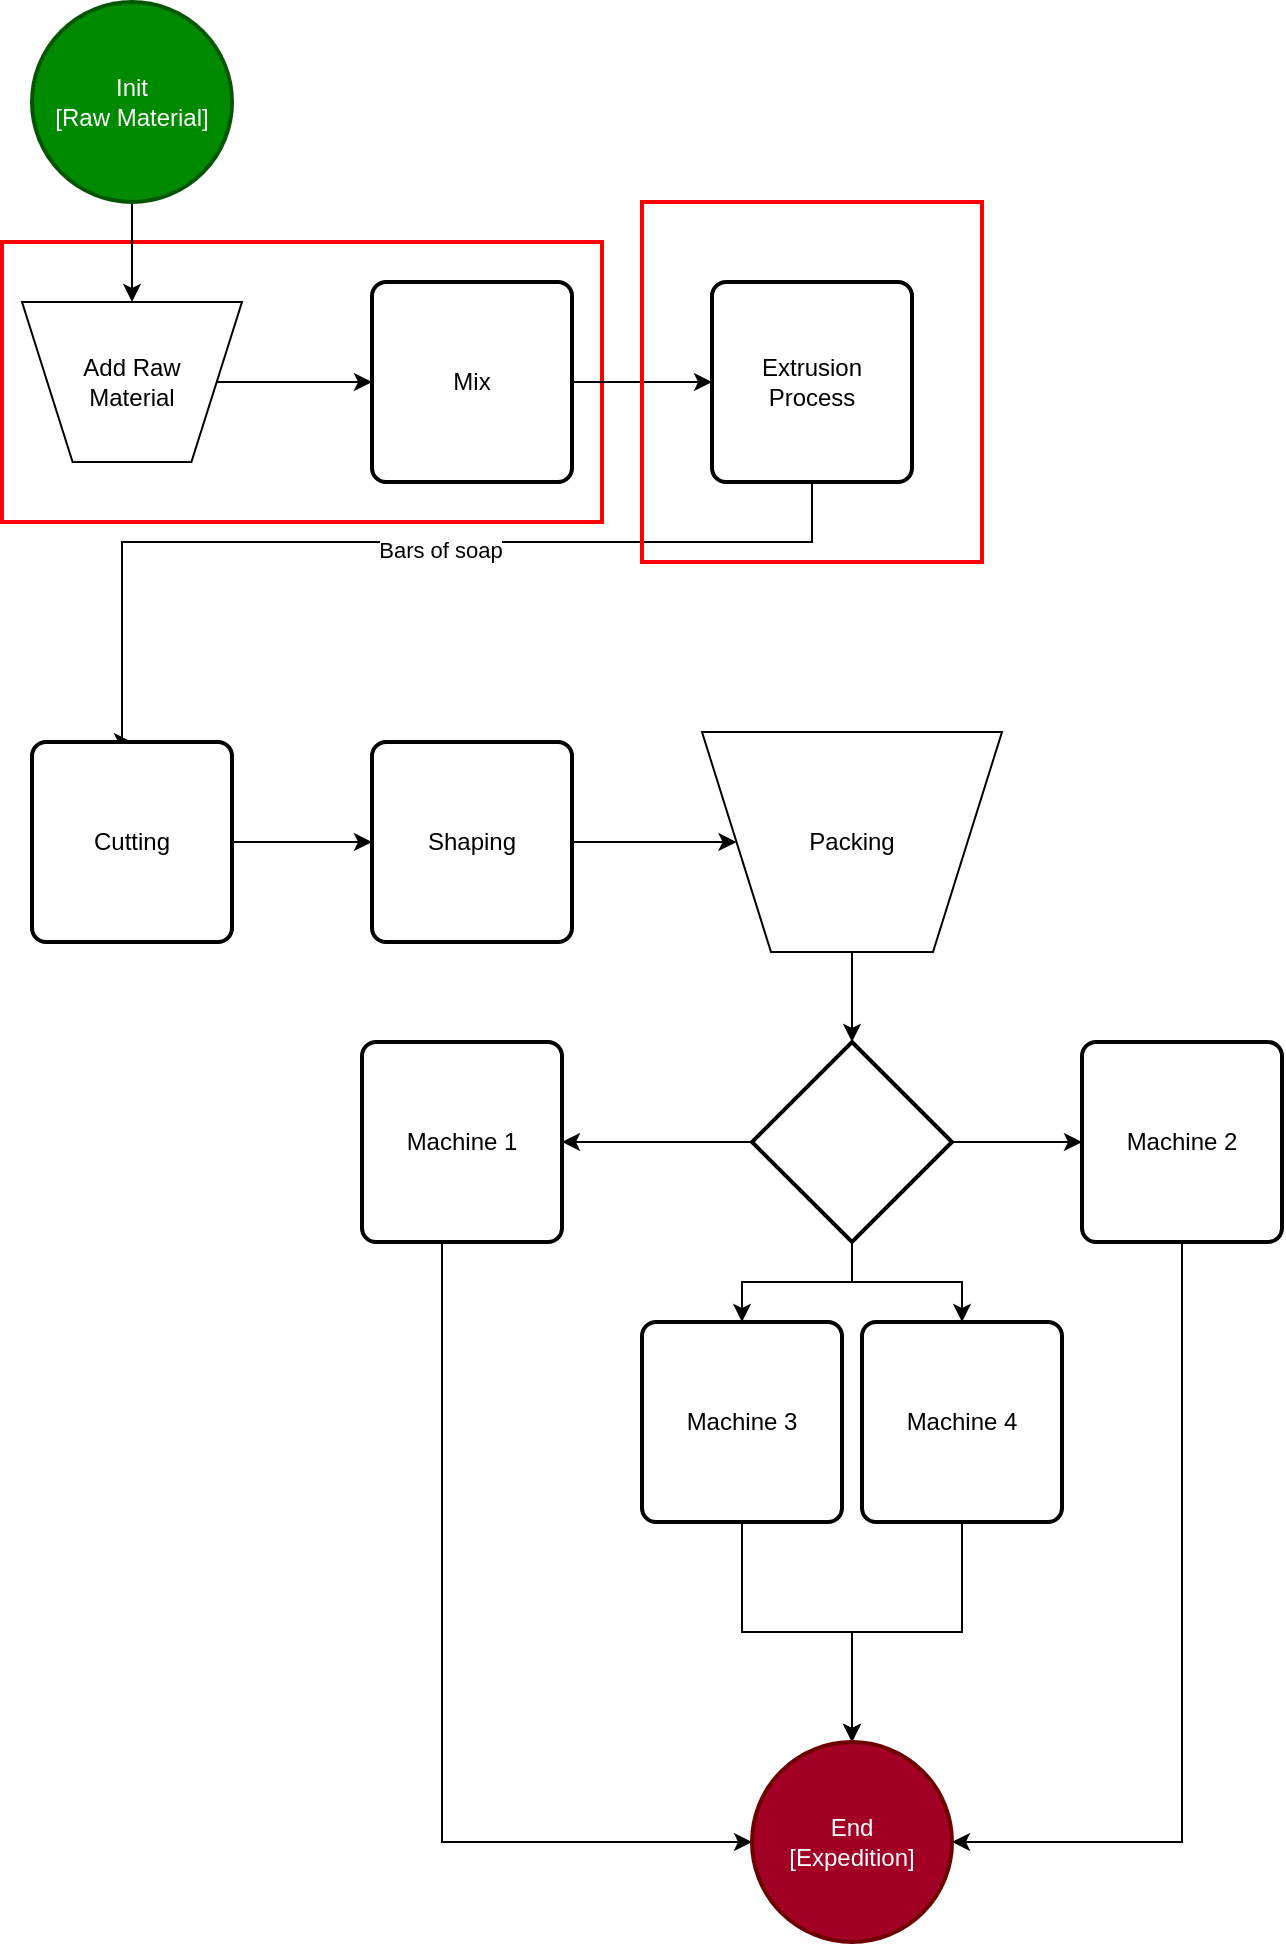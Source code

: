 <mxfile version="21.5.0" type="github" pages="5">
  <diagram name="General_Process" id="p2EKBca3jFjb_jPHsvdk">
    <mxGraphModel dx="920" dy="427" grid="1" gridSize="10" guides="1" tooltips="1" connect="1" arrows="1" fold="1" page="1" pageScale="1" pageWidth="827" pageHeight="1169" background="none" math="0" shadow="0">
      <root>
        <mxCell id="0" />
        <mxCell id="1" parent="0" />
        <UserObject label="" link="data:page/id,CJUkQILBHK8X52ML0pvP" id="TeNHjSpSFpWfvlN7LJYt-2">
          <mxCell style="rounded=0;whiteSpace=wrap;html=1;fillColor=none;strokeWidth=2;strokeColor=#FF0000;" parent="1" vertex="1">
            <mxGeometry x="150" y="140" width="300" height="140" as="geometry" />
          </mxCell>
        </UserObject>
        <mxCell id="ktKeQ4ZGZhspn00qjQtq-4" style="edgeStyle=orthogonalEdgeStyle;rounded=0;orthogonalLoop=1;jettySize=auto;html=1;entryX=0.5;entryY=0;entryDx=0;entryDy=0;" parent="1" source="ktKeQ4ZGZhspn00qjQtq-1" target="ktKeQ4ZGZhspn00qjQtq-3" edge="1">
          <mxGeometry relative="1" as="geometry" />
        </mxCell>
        <mxCell id="ktKeQ4ZGZhspn00qjQtq-1" value="Init&lt;br&gt;[Raw Material]" style="strokeWidth=2;html=1;shape=mxgraph.flowchart.start_2;whiteSpace=wrap;fillColor=#008a00;fontColor=#ffffff;strokeColor=#005700;" parent="1" vertex="1">
          <mxGeometry x="165" y="20" width="100" height="100" as="geometry" />
        </mxCell>
        <mxCell id="ktKeQ4ZGZhspn00qjQtq-6" style="edgeStyle=orthogonalEdgeStyle;rounded=0;orthogonalLoop=1;jettySize=auto;html=1;" parent="1" source="ktKeQ4ZGZhspn00qjQtq-3" target="ktKeQ4ZGZhspn00qjQtq-5" edge="1">
          <mxGeometry relative="1" as="geometry" />
        </mxCell>
        <UserObject label="Add Raw&lt;br&gt;Material" id="ktKeQ4ZGZhspn00qjQtq-3">
          <mxCell style="verticalLabelPosition=middle;verticalAlign=middle;html=1;shape=trapezoid;perimeter=trapezoidPerimeter;whiteSpace=wrap;size=0.23;arcSize=10;flipV=1;labelPosition=center;align=center;" parent="1" vertex="1">
            <mxGeometry x="160" y="170" width="110" height="80" as="geometry" />
          </mxCell>
        </UserObject>
        <mxCell id="ktKeQ4ZGZhspn00qjQtq-8" style="edgeStyle=orthogonalEdgeStyle;rounded=0;orthogonalLoop=1;jettySize=auto;html=1;" parent="1" source="ktKeQ4ZGZhspn00qjQtq-5" target="ktKeQ4ZGZhspn00qjQtq-7" edge="1">
          <mxGeometry relative="1" as="geometry" />
        </mxCell>
        <UserObject label="Mix" id="ktKeQ4ZGZhspn00qjQtq-5">
          <mxCell style="rounded=1;whiteSpace=wrap;html=1;absoluteArcSize=1;arcSize=14;strokeWidth=2;" parent="1" vertex="1">
            <mxGeometry x="335" y="160" width="100" height="100" as="geometry" />
          </mxCell>
        </UserObject>
        <mxCell id="ktKeQ4ZGZhspn00qjQtq-10" style="edgeStyle=orthogonalEdgeStyle;rounded=0;orthogonalLoop=1;jettySize=auto;html=1;entryX=0.5;entryY=0;entryDx=0;entryDy=0;" parent="1" source="ktKeQ4ZGZhspn00qjQtq-7" target="ktKeQ4ZGZhspn00qjQtq-9" edge="1">
          <mxGeometry relative="1" as="geometry">
            <Array as="points">
              <mxPoint x="555" y="290" />
              <mxPoint x="210" y="290" />
            </Array>
          </mxGeometry>
        </mxCell>
        <mxCell id="ktKeQ4ZGZhspn00qjQtq-17" value="Bars of soap" style="edgeLabel;html=1;align=center;verticalAlign=middle;resizable=0;points=[];" parent="ktKeQ4ZGZhspn00qjQtq-10" vertex="1" connectable="0">
          <mxGeometry x="-0.099" y="4" relative="1" as="geometry">
            <mxPoint as="offset" />
          </mxGeometry>
        </mxCell>
        <mxCell id="ktKeQ4ZGZhspn00qjQtq-7" value="Extrusion&lt;br&gt;Process" style="rounded=1;whiteSpace=wrap;html=1;absoluteArcSize=1;arcSize=14;strokeWidth=2;" parent="1" vertex="1">
          <mxGeometry x="505" y="160" width="100" height="100" as="geometry" />
        </mxCell>
        <mxCell id="ktKeQ4ZGZhspn00qjQtq-12" style="edgeStyle=orthogonalEdgeStyle;rounded=0;orthogonalLoop=1;jettySize=auto;html=1;entryX=0;entryY=0.5;entryDx=0;entryDy=0;" parent="1" source="ktKeQ4ZGZhspn00qjQtq-9" target="ktKeQ4ZGZhspn00qjQtq-11" edge="1">
          <mxGeometry relative="1" as="geometry" />
        </mxCell>
        <mxCell id="ktKeQ4ZGZhspn00qjQtq-9" value="Cutting" style="rounded=1;whiteSpace=wrap;html=1;absoluteArcSize=1;arcSize=14;strokeWidth=2;" parent="1" vertex="1">
          <mxGeometry x="165" y="390" width="100" height="100" as="geometry" />
        </mxCell>
        <mxCell id="ktKeQ4ZGZhspn00qjQtq-14" style="edgeStyle=orthogonalEdgeStyle;rounded=0;orthogonalLoop=1;jettySize=auto;html=1;" parent="1" source="ktKeQ4ZGZhspn00qjQtq-11" target="ktKeQ4ZGZhspn00qjQtq-18" edge="1">
          <mxGeometry relative="1" as="geometry">
            <mxPoint x="505" y="440" as="targetPoint" />
          </mxGeometry>
        </mxCell>
        <mxCell id="ktKeQ4ZGZhspn00qjQtq-11" value="Shaping" style="rounded=1;whiteSpace=wrap;html=1;absoluteArcSize=1;arcSize=14;strokeWidth=2;" parent="1" vertex="1">
          <mxGeometry x="335" y="390" width="100" height="100" as="geometry" />
        </mxCell>
        <mxCell id="ktKeQ4ZGZhspn00qjQtq-20" style="edgeStyle=orthogonalEdgeStyle;rounded=0;orthogonalLoop=1;jettySize=auto;html=1;entryX=0.5;entryY=0;entryDx=0;entryDy=0;entryPerimeter=0;" parent="1" source="ktKeQ4ZGZhspn00qjQtq-18" target="ktKeQ4ZGZhspn00qjQtq-19" edge="1">
          <mxGeometry relative="1" as="geometry" />
        </mxCell>
        <mxCell id="ktKeQ4ZGZhspn00qjQtq-18" value="Packing" style="verticalLabelPosition=middle;verticalAlign=middle;html=1;shape=trapezoid;perimeter=trapezoidPerimeter;whiteSpace=wrap;size=0.23;arcSize=10;flipV=1;labelPosition=center;align=center;" parent="1" vertex="1">
          <mxGeometry x="500" y="385" width="150" height="110" as="geometry" />
        </mxCell>
        <mxCell id="ktKeQ4ZGZhspn00qjQtq-22" style="edgeStyle=orthogonalEdgeStyle;rounded=0;orthogonalLoop=1;jettySize=auto;html=1;entryX=1;entryY=0.5;entryDx=0;entryDy=0;" parent="1" source="ktKeQ4ZGZhspn00qjQtq-19" target="ktKeQ4ZGZhspn00qjQtq-21" edge="1">
          <mxGeometry relative="1" as="geometry" />
        </mxCell>
        <mxCell id="ktKeQ4ZGZhspn00qjQtq-27" style="edgeStyle=orthogonalEdgeStyle;rounded=0;orthogonalLoop=1;jettySize=auto;html=1;entryX=0;entryY=0.5;entryDx=0;entryDy=0;" parent="1" source="ktKeQ4ZGZhspn00qjQtq-19" target="ktKeQ4ZGZhspn00qjQtq-26" edge="1">
          <mxGeometry relative="1" as="geometry" />
        </mxCell>
        <mxCell id="ktKeQ4ZGZhspn00qjQtq-32" style="edgeStyle=orthogonalEdgeStyle;rounded=0;orthogonalLoop=1;jettySize=auto;html=1;entryX=0.5;entryY=0;entryDx=0;entryDy=0;" parent="1" source="ktKeQ4ZGZhspn00qjQtq-19" target="ktKeQ4ZGZhspn00qjQtq-23" edge="1">
          <mxGeometry relative="1" as="geometry" />
        </mxCell>
        <mxCell id="ktKeQ4ZGZhspn00qjQtq-33" style="edgeStyle=orthogonalEdgeStyle;rounded=0;orthogonalLoop=1;jettySize=auto;html=1;entryX=0.5;entryY=0;entryDx=0;entryDy=0;" parent="1" source="ktKeQ4ZGZhspn00qjQtq-19" target="ktKeQ4ZGZhspn00qjQtq-28" edge="1">
          <mxGeometry relative="1" as="geometry" />
        </mxCell>
        <mxCell id="ktKeQ4ZGZhspn00qjQtq-19" value="" style="strokeWidth=2;html=1;shape=mxgraph.flowchart.decision;whiteSpace=wrap;" parent="1" vertex="1">
          <mxGeometry x="525" y="540" width="100" height="100" as="geometry" />
        </mxCell>
        <mxCell id="ktKeQ4ZGZhspn00qjQtq-36" style="edgeStyle=orthogonalEdgeStyle;rounded=0;orthogonalLoop=1;jettySize=auto;html=1;entryX=0;entryY=0.5;entryDx=0;entryDy=0;entryPerimeter=0;" parent="1" source="ktKeQ4ZGZhspn00qjQtq-21" target="ktKeQ4ZGZhspn00qjQtq-34" edge="1">
          <mxGeometry relative="1" as="geometry">
            <Array as="points">
              <mxPoint x="370" y="940" />
            </Array>
          </mxGeometry>
        </mxCell>
        <mxCell id="ktKeQ4ZGZhspn00qjQtq-21" value="Machine 1" style="rounded=1;whiteSpace=wrap;html=1;absoluteArcSize=1;arcSize=14;strokeWidth=2;" parent="1" vertex="1">
          <mxGeometry x="330" y="540" width="100" height="100" as="geometry" />
        </mxCell>
        <mxCell id="ktKeQ4ZGZhspn00qjQtq-37" style="edgeStyle=orthogonalEdgeStyle;rounded=0;orthogonalLoop=1;jettySize=auto;html=1;entryX=0.5;entryY=0;entryDx=0;entryDy=0;entryPerimeter=0;" parent="1" source="ktKeQ4ZGZhspn00qjQtq-23" target="ktKeQ4ZGZhspn00qjQtq-34" edge="1">
          <mxGeometry relative="1" as="geometry" />
        </mxCell>
        <mxCell id="ktKeQ4ZGZhspn00qjQtq-23" value="Machine 3" style="rounded=1;whiteSpace=wrap;html=1;absoluteArcSize=1;arcSize=14;strokeWidth=2;" parent="1" vertex="1">
          <mxGeometry x="470" y="680" width="100" height="100" as="geometry" />
        </mxCell>
        <mxCell id="ktKeQ4ZGZhspn00qjQtq-39" style="edgeStyle=orthogonalEdgeStyle;rounded=0;orthogonalLoop=1;jettySize=auto;html=1;entryX=1;entryY=0.5;entryDx=0;entryDy=0;entryPerimeter=0;" parent="1" source="ktKeQ4ZGZhspn00qjQtq-26" target="ktKeQ4ZGZhspn00qjQtq-34" edge="1">
          <mxGeometry relative="1" as="geometry">
            <Array as="points">
              <mxPoint x="740" y="940" />
            </Array>
          </mxGeometry>
        </mxCell>
        <mxCell id="ktKeQ4ZGZhspn00qjQtq-26" value="Machine 2" style="rounded=1;whiteSpace=wrap;html=1;absoluteArcSize=1;arcSize=14;strokeWidth=2;" parent="1" vertex="1">
          <mxGeometry x="690" y="540" width="100" height="100" as="geometry" />
        </mxCell>
        <mxCell id="ktKeQ4ZGZhspn00qjQtq-38" style="edgeStyle=orthogonalEdgeStyle;rounded=0;orthogonalLoop=1;jettySize=auto;html=1;entryX=0.5;entryY=0;entryDx=0;entryDy=0;entryPerimeter=0;" parent="1" source="ktKeQ4ZGZhspn00qjQtq-28" target="ktKeQ4ZGZhspn00qjQtq-34" edge="1">
          <mxGeometry relative="1" as="geometry" />
        </mxCell>
        <mxCell id="ktKeQ4ZGZhspn00qjQtq-28" value="Machine 4" style="rounded=1;whiteSpace=wrap;html=1;absoluteArcSize=1;arcSize=14;strokeWidth=2;" parent="1" vertex="1">
          <mxGeometry x="580" y="680" width="100" height="100" as="geometry" />
        </mxCell>
        <mxCell id="ktKeQ4ZGZhspn00qjQtq-34" value="End&lt;br&gt;[Expedition]" style="strokeWidth=2;html=1;shape=mxgraph.flowchart.start_2;whiteSpace=wrap;fillColor=#a20025;fontColor=#ffffff;strokeColor=#6F0000;" parent="1" vertex="1">
          <mxGeometry x="525" y="890" width="100" height="100" as="geometry" />
        </mxCell>
        <UserObject label="" link="data:page/id,wQ0uyjCD2YMUPdEgQwBp" id="k1yl7Hsfv7Favx5I9i0t-1">
          <mxCell style="rounded=0;whiteSpace=wrap;html=1;fillColor=none;strokeWidth=2;strokeColor=#FF0000;" vertex="1" parent="1">
            <mxGeometry x="470" y="120" width="170" height="180" as="geometry" />
          </mxCell>
        </UserObject>
      </root>
    </mxGraphModel>
  </diagram>
  <diagram id="CJUkQILBHK8X52ML0pvP" name="Mixture_Process">
    <mxGraphModel dx="1345" dy="711" grid="1" gridSize="10" guides="1" tooltips="1" connect="1" arrows="1" fold="1" page="1" pageScale="1" pageWidth="827" pageHeight="1169" math="0" shadow="0">
      <root>
        <mxCell id="0" />
        <mxCell id="1" parent="0" />
        <mxCell id="FA6c01G_2bpZhygZwHf4-97" style="edgeStyle=orthogonalEdgeStyle;rounded=0;orthogonalLoop=1;jettySize=auto;html=1;entryX=0;entryY=0.5;entryDx=0;entryDy=0;" parent="1" source="FA6c01G_2bpZhygZwHf4-1" target="FA6c01G_2bpZhygZwHf4-80" edge="1">
          <mxGeometry relative="1" as="geometry" />
        </mxCell>
        <mxCell id="FA6c01G_2bpZhygZwHf4-1" value="Init&lt;br&gt;[Raw Material]" style="strokeWidth=2;html=1;shape=mxgraph.flowchart.start_2;whiteSpace=wrap;fillColor=#008a00;fontColor=#ffffff;strokeColor=#005700;" parent="1" vertex="1">
          <mxGeometry x="30" y="103.75" width="100" height="100" as="geometry" />
        </mxCell>
        <mxCell id="FA6c01G_2bpZhygZwHf4-90" style="edgeStyle=orthogonalEdgeStyle;rounded=0;orthogonalLoop=1;jettySize=auto;html=1;entryX=0.5;entryY=0;entryDx=0;entryDy=0;entryPerimeter=0;" parent="1" source="FA6c01G_2bpZhygZwHf4-7" target="FA6c01G_2bpZhygZwHf4-19" edge="1">
          <mxGeometry relative="1" as="geometry" />
        </mxCell>
        <mxCell id="FA6c01G_2bpZhygZwHf4-7" value="Base" style="rounded=1;whiteSpace=wrap;html=1;absoluteArcSize=1;arcSize=14;strokeWidth=2;" parent="1" vertex="1">
          <mxGeometry x="380" y="20" width="100" height="100" as="geometry" />
        </mxCell>
        <mxCell id="FA6c01G_2bpZhygZwHf4-92" style="edgeStyle=orthogonalEdgeStyle;rounded=0;orthogonalLoop=1;jettySize=auto;html=1;entryX=0;entryY=0.5;entryDx=0;entryDy=0;entryPerimeter=0;" parent="1" source="FA6c01G_2bpZhygZwHf4-10" target="FA6c01G_2bpZhygZwHf4-19" edge="1">
          <mxGeometry relative="1" as="geometry" />
        </mxCell>
        <mxCell id="FA6c01G_2bpZhygZwHf4-10" value="perfum" style="rounded=1;whiteSpace=wrap;html=1;absoluteArcSize=1;arcSize=14;strokeWidth=2;" parent="1" vertex="1">
          <mxGeometry x="380" y="250" width="100" height="100" as="geometry" />
        </mxCell>
        <mxCell id="FA6c01G_2bpZhygZwHf4-91" style="edgeStyle=orthogonalEdgeStyle;rounded=0;orthogonalLoop=1;jettySize=auto;html=1;entryX=0;entryY=0.5;entryDx=0;entryDy=0;entryPerimeter=0;" parent="1" source="FA6c01G_2bpZhygZwHf4-11" target="FA6c01G_2bpZhygZwHf4-19" edge="1">
          <mxGeometry relative="1" as="geometry" />
        </mxCell>
        <mxCell id="FA6c01G_2bpZhygZwHf4-11" value="Colorant" style="rounded=1;whiteSpace=wrap;html=1;absoluteArcSize=1;arcSize=14;strokeWidth=2;" parent="1" vertex="1">
          <mxGeometry x="380" y="140" width="100" height="100" as="geometry" />
        </mxCell>
        <mxCell id="FA6c01G_2bpZhygZwHf4-99" value="" style="edgeStyle=orthogonalEdgeStyle;rounded=0;orthogonalLoop=1;jettySize=auto;html=1;" parent="1" source="FA6c01G_2bpZhygZwHf4-19" target="FA6c01G_2bpZhygZwHf4-33" edge="1">
          <mxGeometry relative="1" as="geometry" />
        </mxCell>
        <mxCell id="FA6c01G_2bpZhygZwHf4-19" value="" style="verticalLabelPosition=bottom;verticalAlign=top;html=1;shape=mxgraph.flowchart.or;" parent="1" vertex="1">
          <mxGeometry x="575.5" y="220" width="49" height="45" as="geometry" />
        </mxCell>
        <mxCell id="FA6c01G_2bpZhygZwHf4-37" style="edgeStyle=orthogonalEdgeStyle;rounded=0;orthogonalLoop=1;jettySize=auto;html=1;entryX=0.5;entryY=0;entryDx=0;entryDy=0;" parent="1" source="FA6c01G_2bpZhygZwHf4-33" target="FA6c01G_2bpZhygZwHf4-35" edge="1">
          <mxGeometry relative="1" as="geometry" />
        </mxCell>
        <mxCell id="FA6c01G_2bpZhygZwHf4-33" value="Blend" style="rounded=1;whiteSpace=wrap;html=1;absoluteArcSize=1;arcSize=14;strokeWidth=2;" parent="1" vertex="1">
          <mxGeometry x="550" y="292.5" width="100" height="100" as="geometry" />
        </mxCell>
        <mxCell id="FA6c01G_2bpZhygZwHf4-45" style="edgeStyle=orthogonalEdgeStyle;rounded=0;orthogonalLoop=1;jettySize=auto;html=1;entryX=0.5;entryY=0;entryDx=0;entryDy=0;" parent="1" source="FA6c01G_2bpZhygZwHf4-35" target="FA6c01G_2bpZhygZwHf4-44" edge="1">
          <mxGeometry relative="1" as="geometry" />
        </mxCell>
        <mxCell id="FA6c01G_2bpZhygZwHf4-35" value="Dry Mixture" style="rounded=1;whiteSpace=wrap;html=1;absoluteArcSize=1;arcSize=14;strokeWidth=2;" parent="1" vertex="1">
          <mxGeometry x="550" y="460" width="100" height="100" as="geometry" />
        </mxCell>
        <mxCell id="FA6c01G_2bpZhygZwHf4-76" style="edgeStyle=orthogonalEdgeStyle;rounded=0;orthogonalLoop=1;jettySize=auto;html=1;entryX=0.5;entryY=0;entryDx=0;entryDy=0;entryPerimeter=0;" parent="1" source="FA6c01G_2bpZhygZwHf4-38" target="FA6c01G_2bpZhygZwHf4-40" edge="1">
          <mxGeometry relative="1" as="geometry" />
        </mxCell>
        <mxCell id="FA6c01G_2bpZhygZwHf4-38" value="Water" style="rounded=1;whiteSpace=wrap;html=1;absoluteArcSize=1;arcSize=14;strokeWidth=2;" parent="1" vertex="1">
          <mxGeometry x="300" y="392.5" width="100" height="100" as="geometry" />
        </mxCell>
        <mxCell id="FA6c01G_2bpZhygZwHf4-77" style="edgeStyle=orthogonalEdgeStyle;rounded=0;orthogonalLoop=1;jettySize=auto;html=1;entryX=0.5;entryY=1;entryDx=0;entryDy=0;entryPerimeter=0;" parent="1" source="FA6c01G_2bpZhygZwHf4-39" target="FA6c01G_2bpZhygZwHf4-40" edge="1">
          <mxGeometry relative="1" as="geometry" />
        </mxCell>
        <mxCell id="FA6c01G_2bpZhygZwHf4-39" value="Heat" style="rounded=1;whiteSpace=wrap;html=1;absoluteArcSize=1;arcSize=14;strokeWidth=2;" parent="1" vertex="1">
          <mxGeometry x="300" y="510" width="100" height="100" as="geometry" />
        </mxCell>
        <mxCell id="FA6c01G_2bpZhygZwHf4-78" style="edgeStyle=orthogonalEdgeStyle;rounded=0;orthogonalLoop=1;jettySize=auto;html=1;" parent="1" source="FA6c01G_2bpZhygZwHf4-40" target="FA6c01G_2bpZhygZwHf4-35" edge="1">
          <mxGeometry relative="1" as="geometry" />
        </mxCell>
        <mxCell id="FA6c01G_2bpZhygZwHf4-40" value="" style="verticalLabelPosition=bottom;verticalAlign=top;html=1;shape=mxgraph.flowchart.or;" parent="1" vertex="1">
          <mxGeometry x="450" y="487.5" width="50" height="45" as="geometry" />
        </mxCell>
        <mxCell id="FA6c01G_2bpZhygZwHf4-50" value="" style="edgeStyle=orthogonalEdgeStyle;rounded=0;orthogonalLoop=1;jettySize=auto;html=1;" parent="1" source="FA6c01G_2bpZhygZwHf4-44" target="FA6c01G_2bpZhygZwHf4-48" edge="1">
          <mxGeometry relative="1" as="geometry" />
        </mxCell>
        <mxCell id="FA6c01G_2bpZhygZwHf4-44" value="Soap Paste" style="rounded=1;whiteSpace=wrap;html=1;absoluteArcSize=1;arcSize=14;strokeWidth=2;" parent="1" vertex="1">
          <mxGeometry x="550" y="702.5" width="100" height="100" as="geometry" />
        </mxCell>
        <mxCell id="FA6c01G_2bpZhygZwHf4-47" style="edgeStyle=orthogonalEdgeStyle;rounded=0;orthogonalLoop=1;jettySize=auto;html=1;entryX=0.5;entryY=1;entryDx=0;entryDy=0;" parent="1" source="FA6c01G_2bpZhygZwHf4-46" target="FA6c01G_2bpZhygZwHf4-44" edge="1">
          <mxGeometry relative="1" as="geometry" />
        </mxCell>
        <mxCell id="FA6c01G_2bpZhygZwHf4-46" value="Quality&lt;br&gt;Assurance" style="rounded=1;whiteSpace=wrap;html=1;absoluteArcSize=1;arcSize=14;strokeWidth=2;" parent="1" vertex="1">
          <mxGeometry x="550" y="852.5" width="100" height="100" as="geometry" />
        </mxCell>
        <mxCell id="FA6c01G_2bpZhygZwHf4-52" value="Yes" style="edgeStyle=orthogonalEdgeStyle;rounded=0;orthogonalLoop=1;jettySize=auto;html=1;" parent="1" source="FA6c01G_2bpZhygZwHf4-48" target="FA6c01G_2bpZhygZwHf4-51" edge="1">
          <mxGeometry relative="1" as="geometry" />
        </mxCell>
        <mxCell id="FA6c01G_2bpZhygZwHf4-55" value="No" style="edgeStyle=orthogonalEdgeStyle;rounded=0;orthogonalLoop=1;jettySize=auto;html=1;" parent="1" source="FA6c01G_2bpZhygZwHf4-48" target="FA6c01G_2bpZhygZwHf4-54" edge="1">
          <mxGeometry relative="1" as="geometry" />
        </mxCell>
        <mxCell id="FA6c01G_2bpZhygZwHf4-48" value="Approved?" style="strokeWidth=2;html=1;shape=mxgraph.flowchart.decision;whiteSpace=wrap;" parent="1" vertex="1">
          <mxGeometry x="360" y="702.5" width="100" height="100" as="geometry" />
        </mxCell>
        <mxCell id="FA6c01G_2bpZhygZwHf4-73" style="edgeStyle=orthogonalEdgeStyle;rounded=0;orthogonalLoop=1;jettySize=auto;html=1;entryX=1;entryY=0.5;entryDx=0;entryDy=0;entryPerimeter=0;" parent="1" source="FA6c01G_2bpZhygZwHf4-51" target="FA6c01G_2bpZhygZwHf4-72" edge="1">
          <mxGeometry relative="1" as="geometry" />
        </mxCell>
        <mxCell id="FA6c01G_2bpZhygZwHf4-84" value="" style="edgeStyle=orthogonalEdgeStyle;rounded=0;orthogonalLoop=1;jettySize=auto;html=1;entryX=0.5;entryY=0;entryDx=0;entryDy=0;" parent="1" source="FA6c01G_2bpZhygZwHf4-51" target="FA6c01G_2bpZhygZwHf4-81" edge="1">
          <mxGeometry relative="1" as="geometry" />
        </mxCell>
        <mxCell id="FA6c01G_2bpZhygZwHf4-51" value="Unload" style="rounded=1;whiteSpace=wrap;html=1;absoluteArcSize=1;arcSize=14;strokeWidth=2;" parent="1" vertex="1">
          <mxGeometry x="360" y="862.5" width="100" height="100" as="geometry" />
        </mxCell>
        <mxCell id="FA6c01G_2bpZhygZwHf4-79" style="edgeStyle=orthogonalEdgeStyle;rounded=0;orthogonalLoop=1;jettySize=auto;html=1;entryX=0;entryY=0.5;entryDx=0;entryDy=0;" parent="1" source="FA6c01G_2bpZhygZwHf4-54" target="FA6c01G_2bpZhygZwHf4-38" edge="1">
          <mxGeometry relative="1" as="geometry">
            <Array as="points">
              <mxPoint x="240" y="443" />
            </Array>
          </mxGeometry>
        </mxCell>
        <mxCell id="N5AvNm-lRboV386hraKK-1" value="Dry" style="edgeLabel;html=1;align=center;verticalAlign=middle;resizable=0;points=[];" vertex="1" connectable="0" parent="FA6c01G_2bpZhygZwHf4-79">
          <mxGeometry x="-0.36" y="2" relative="1" as="geometry">
            <mxPoint y="-1" as="offset" />
          </mxGeometry>
        </mxCell>
        <mxCell id="FA6c01G_2bpZhygZwHf4-103" style="edgeStyle=orthogonalEdgeStyle;rounded=0;orthogonalLoop=1;jettySize=auto;html=1;exitX=0;exitY=0.5;exitDx=0;exitDy=0;exitPerimeter=0;entryX=0.25;entryY=1;entryDx=0;entryDy=0;" parent="1" source="FA6c01G_2bpZhygZwHf4-54" target="FA6c01G_2bpZhygZwHf4-80" edge="1">
          <mxGeometry relative="1" as="geometry">
            <mxPoint x="210" y="200" as="targetPoint" />
          </mxGeometry>
        </mxCell>
        <mxCell id="N5AvNm-lRboV386hraKK-2" value="Base material" style="edgeLabel;html=1;align=center;verticalAlign=middle;resizable=0;points=[];" vertex="1" connectable="0" parent="FA6c01G_2bpZhygZwHf4-103">
          <mxGeometry x="-0.536" y="5" relative="1" as="geometry">
            <mxPoint as="offset" />
          </mxGeometry>
        </mxCell>
        <mxCell id="FA6c01G_2bpZhygZwHf4-54" value="Lack of" style="strokeWidth=2;html=1;shape=mxgraph.flowchart.decision;whiteSpace=wrap;" parent="1" vertex="1">
          <mxGeometry x="190" y="702.5" width="100" height="100" as="geometry" />
        </mxCell>
        <UserObject label="End&lt;br&gt;[Extrusion]" link="data:page/id,wQ0uyjCD2YMUPdEgQwBp" id="FA6c01G_2bpZhygZwHf4-72">
          <mxCell style="strokeWidth=2;html=1;shape=mxgraph.flowchart.start_2;whiteSpace=wrap;fillColor=#a20025;fontColor=#ffffff;strokeColor=#6F0000;" parent="1" vertex="1">
            <mxGeometry x="80" y="862.5" width="100" height="100" as="geometry" />
          </mxCell>
        </UserObject>
        <mxCell id="FA6c01G_2bpZhygZwHf4-93" style="edgeStyle=orthogonalEdgeStyle;rounded=0;orthogonalLoop=1;jettySize=auto;html=1;entryX=0;entryY=0.5;entryDx=0;entryDy=0;" parent="1" source="FA6c01G_2bpZhygZwHf4-80" target="FA6c01G_2bpZhygZwHf4-7" edge="1">
          <mxGeometry relative="1" as="geometry">
            <Array as="points">
              <mxPoint x="240" y="70" />
            </Array>
          </mxGeometry>
        </mxCell>
        <mxCell id="FA6c01G_2bpZhygZwHf4-95" style="edgeStyle=orthogonalEdgeStyle;rounded=0;orthogonalLoop=1;jettySize=auto;html=1;entryX=0;entryY=0.5;entryDx=0;entryDy=0;" parent="1" source="FA6c01G_2bpZhygZwHf4-80" target="FA6c01G_2bpZhygZwHf4-10" edge="1">
          <mxGeometry relative="1" as="geometry">
            <Array as="points">
              <mxPoint x="270" y="300" />
            </Array>
          </mxGeometry>
        </mxCell>
        <mxCell id="FA6c01G_2bpZhygZwHf4-96" style="edgeStyle=orthogonalEdgeStyle;rounded=0;orthogonalLoop=1;jettySize=auto;html=1;entryX=0;entryY=0.5;entryDx=0;entryDy=0;" parent="1" source="FA6c01G_2bpZhygZwHf4-80" target="FA6c01G_2bpZhygZwHf4-11" edge="1">
          <mxGeometry relative="1" as="geometry" />
        </mxCell>
        <mxCell id="FA6c01G_2bpZhygZwHf4-80" value="Picking and&lt;br&gt;Transporting" style="verticalLabelPosition=middle;verticalAlign=middle;html=1;shape=trapezoid;perimeter=trapezoidPerimeter;whiteSpace=wrap;size=0.23;arcSize=10;flipV=1;labelPosition=center;align=center;" parent="1" vertex="1">
          <mxGeometry x="160" y="100" width="140" height="87.5" as="geometry" />
        </mxCell>
        <mxCell id="FA6c01G_2bpZhygZwHf4-83" style="edgeStyle=orthogonalEdgeStyle;rounded=0;orthogonalLoop=1;jettySize=auto;html=1;entryX=1;entryY=0.5;entryDx=0;entryDy=0;entryPerimeter=0;" parent="1" source="FA6c01G_2bpZhygZwHf4-81" target="FA6c01G_2bpZhygZwHf4-82" edge="1">
          <mxGeometry relative="1" as="geometry" />
        </mxCell>
        <mxCell id="FA6c01G_2bpZhygZwHf4-85" value="Leftovers" style="edgeLabel;html=1;align=center;verticalAlign=middle;resizable=0;points=[];" parent="FA6c01G_2bpZhygZwHf4-83" vertex="1" connectable="0">
          <mxGeometry x="-0.288" y="2" relative="1" as="geometry">
            <mxPoint as="offset" />
          </mxGeometry>
        </mxCell>
        <mxCell id="FA6c01G_2bpZhygZwHf4-81" value="Cleaning&lt;br&gt;[Blend machine]" style="rounded=1;whiteSpace=wrap;html=1;absoluteArcSize=1;arcSize=14;strokeWidth=2;" parent="1" vertex="1">
          <mxGeometry x="360" y="1010" width="100" height="100" as="geometry" />
        </mxCell>
        <mxCell id="FA6c01G_2bpZhygZwHf4-82" value="Residue&lt;br&gt;Keeper" style="strokeWidth=2;html=1;shape=mxgraph.flowchart.start_2;whiteSpace=wrap;fillColor=#a20025;fontColor=#ffffff;strokeColor=#6F0000;" parent="1" vertex="1">
          <mxGeometry x="80" y="1010" width="100" height="100" as="geometry" />
        </mxCell>
      </root>
    </mxGraphModel>
  </diagram>
  <diagram id="wQ0uyjCD2YMUPdEgQwBp" name="Extrusion_Process">
    <mxGraphModel dx="1249" dy="2998" grid="1" gridSize="10" guides="1" tooltips="1" connect="1" arrows="1" fold="1" page="1" pageScale="1" pageWidth="827" pageHeight="1169" math="0" shadow="0">
      <root>
        <mxCell id="0" />
        <mxCell id="1" parent="0" />
        <mxCell id="5iA0wLzQhxuqIqqLRclW-3" value="" style="edgeStyle=orthogonalEdgeStyle;rounded=0;orthogonalLoop=1;jettySize=auto;html=1;" edge="1" parent="1" source="5iA0wLzQhxuqIqqLRclW-1" target="5iA0wLzQhxuqIqqLRclW-2">
          <mxGeometry relative="1" as="geometry" />
        </mxCell>
        <UserObject label="Init&lt;br&gt;[Extrusion]" link="data:page/id,CJUkQILBHK8X52ML0pvP" id="5iA0wLzQhxuqIqqLRclW-1">
          <mxCell style="strokeWidth=2;html=1;shape=mxgraph.flowchart.start_2;whiteSpace=wrap;fillColor=#008a00;fontColor=#ffffff;strokeColor=#005700;" vertex="1" parent="1">
            <mxGeometry x="40" y="-2270" width="100" height="100" as="geometry" />
          </mxCell>
        </UserObject>
        <mxCell id="5iA0wLzQhxuqIqqLRclW-7" value="" style="edgeStyle=orthogonalEdgeStyle;rounded=0;orthogonalLoop=1;jettySize=auto;html=1;" edge="1" parent="1" source="5iA0wLzQhxuqIqqLRclW-2" target="5iA0wLzQhxuqIqqLRclW-5">
          <mxGeometry relative="1" as="geometry" />
        </mxCell>
        <mxCell id="5iA0wLzQhxuqIqqLRclW-2" value="Load&lt;br&gt;Extrusion Machine" style="rounded=1;whiteSpace=wrap;html=1;absoluteArcSize=1;arcSize=14;strokeWidth=2;" vertex="1" parent="1">
          <mxGeometry x="230" y="-2270" width="100" height="100" as="geometry" />
        </mxCell>
        <mxCell id="5iA0wLzQhxuqIqqLRclW-6" style="edgeStyle=orthogonalEdgeStyle;rounded=0;orthogonalLoop=1;jettySize=auto;html=1;entryX=0.5;entryY=1;entryDx=0;entryDy=0;entryPerimeter=0;" edge="1" parent="1" source="5iA0wLzQhxuqIqqLRclW-4" target="5iA0wLzQhxuqIqqLRclW-5">
          <mxGeometry relative="1" as="geometry" />
        </mxCell>
        <mxCell id="5iA0wLzQhxuqIqqLRclW-4" value="Heat" style="rounded=1;whiteSpace=wrap;html=1;absoluteArcSize=1;arcSize=14;strokeWidth=2;" vertex="1" parent="1">
          <mxGeometry x="230" y="-2110" width="100" height="100" as="geometry" />
        </mxCell>
        <mxCell id="5iA0wLzQhxuqIqqLRclW-9" value="" style="edgeStyle=orthogonalEdgeStyle;rounded=0;orthogonalLoop=1;jettySize=auto;html=1;" edge="1" parent="1" source="5iA0wLzQhxuqIqqLRclW-5" target="5iA0wLzQhxuqIqqLRclW-8">
          <mxGeometry relative="1" as="geometry" />
        </mxCell>
        <mxCell id="5iA0wLzQhxuqIqqLRclW-5" value="" style="verticalLabelPosition=bottom;verticalAlign=top;html=1;shape=mxgraph.flowchart.or;" vertex="1" parent="1">
          <mxGeometry x="400" y="-2255" width="70" height="70" as="geometry" />
        </mxCell>
        <mxCell id="5iA0wLzQhxuqIqqLRclW-11" value="" style="edgeStyle=orthogonalEdgeStyle;rounded=0;orthogonalLoop=1;jettySize=auto;html=1;" edge="1" parent="1" source="5iA0wLzQhxuqIqqLRclW-8" target="5iA0wLzQhxuqIqqLRclW-10">
          <mxGeometry relative="1" as="geometry" />
        </mxCell>
        <mxCell id="5iA0wLzQhxuqIqqLRclW-17" value="" style="edgeStyle=orthogonalEdgeStyle;rounded=0;orthogonalLoop=1;jettySize=auto;html=1;" edge="1" parent="1" source="5iA0wLzQhxuqIqqLRclW-8" target="5iA0wLzQhxuqIqqLRclW-14">
          <mxGeometry relative="1" as="geometry" />
        </mxCell>
        <mxCell id="5iA0wLzQhxuqIqqLRclW-8" value="Extrusion&lt;br&gt;Process" style="rounded=1;whiteSpace=wrap;html=1;absoluteArcSize=1;arcSize=14;strokeWidth=2;" vertex="1" parent="1">
          <mxGeometry x="540" y="-2270" width="100" height="100" as="geometry" />
        </mxCell>
        <mxCell id="5iA0wLzQhxuqIqqLRclW-19" value="" style="edgeStyle=orthogonalEdgeStyle;rounded=0;orthogonalLoop=1;jettySize=auto;html=1;" edge="1" parent="1" source="5iA0wLzQhxuqIqqLRclW-10" target="5iA0wLzQhxuqIqqLRclW-18">
          <mxGeometry relative="1" as="geometry" />
        </mxCell>
        <mxCell id="5iA0wLzQhxuqIqqLRclW-10" value="Cleaning" style="rounded=1;whiteSpace=wrap;html=1;absoluteArcSize=1;arcSize=14;strokeWidth=2;" vertex="1" parent="1">
          <mxGeometry x="710" y="-2270" width="100" height="100" as="geometry" />
        </mxCell>
        <UserObject label="End&lt;br&gt;[Cutting and Shaping]" id="5iA0wLzQhxuqIqqLRclW-14">
          <mxCell style="strokeWidth=2;html=1;shape=mxgraph.flowchart.start_2;whiteSpace=wrap;fillColor=#a20025;fontColor=#ffffff;strokeColor=#6F0000;" vertex="1" parent="1">
            <mxGeometry x="540" y="-2090" width="100" height="100" as="geometry" />
          </mxCell>
        </UserObject>
        <mxCell id="5iA0wLzQhxuqIqqLRclW-18" value="Residue&lt;br&gt;Keeper" style="strokeWidth=2;html=1;shape=mxgraph.flowchart.start_2;whiteSpace=wrap;fillColor=#a20025;fontColor=#ffffff;strokeColor=#6F0000;" vertex="1" parent="1">
          <mxGeometry x="710" y="-2090" width="100" height="100" as="geometry" />
        </mxCell>
      </root>
    </mxGraphModel>
  </diagram>
  <diagram id="IJszoZw1whNYCDOLt2iI" name="Cutting_Shaping">
    <mxGraphModel dx="971" dy="2851" grid="1" gridSize="10" guides="1" tooltips="1" connect="1" arrows="1" fold="1" page="1" pageScale="1" pageWidth="827" pageHeight="1169" math="0" shadow="0">
      <root>
        <mxCell id="0" />
        <mxCell id="1" parent="0" />
        <mxCell id="p5aaAd7ahVhklA_J8MNc-3" value="" style="edgeStyle=orthogonalEdgeStyle;rounded=0;orthogonalLoop=1;jettySize=auto;html=1;" edge="1" parent="1" source="p5aaAd7ahVhklA_J8MNc-1" target="p5aaAd7ahVhklA_J8MNc-2">
          <mxGeometry relative="1" as="geometry" />
        </mxCell>
        <UserObject label="Init&lt;br&gt;[Cutting and Shaping]" link="data:page/id,wQ0uyjCD2YMUPdEgQwBp" id="p5aaAd7ahVhklA_J8MNc-1">
          <mxCell style="strokeWidth=2;html=1;shape=mxgraph.flowchart.start_2;whiteSpace=wrap;fillColor=#008a00;fontColor=#ffffff;strokeColor=#005700;" vertex="1" parent="1">
            <mxGeometry x="40" y="-2270" width="100" height="100" as="geometry" />
          </mxCell>
        </UserObject>
        <mxCell id="p5aaAd7ahVhklA_J8MNc-7" value="" style="edgeStyle=orthogonalEdgeStyle;rounded=0;orthogonalLoop=1;jettySize=auto;html=1;" edge="1" parent="1" source="p5aaAd7ahVhklA_J8MNc-2" target="p5aaAd7ahVhklA_J8MNc-6">
          <mxGeometry relative="1" as="geometry" />
        </mxCell>
        <mxCell id="p5aaAd7ahVhklA_J8MNc-2" value="Transport&lt;br&gt;to Cutting machine" style="rounded=1;whiteSpace=wrap;html=1;absoluteArcSize=1;arcSize=14;strokeWidth=2;" vertex="1" parent="1">
          <mxGeometry x="190" y="-2270" width="100" height="100" as="geometry" />
        </mxCell>
        <mxCell id="p5aaAd7ahVhklA_J8MNc-9" value="" style="edgeStyle=orthogonalEdgeStyle;rounded=0;orthogonalLoop=1;jettySize=auto;html=1;" edge="1" parent="1" source="p5aaAd7ahVhklA_J8MNc-6" target="p5aaAd7ahVhklA_J8MNc-8">
          <mxGeometry relative="1" as="geometry" />
        </mxCell>
        <mxCell id="p5aaAd7ahVhklA_J8MNc-6" value="Cutting &lt;br&gt;Process" style="rounded=1;whiteSpace=wrap;html=1;absoluteArcSize=1;arcSize=14;strokeWidth=2;" vertex="1" parent="1">
          <mxGeometry x="340" y="-2270" width="100" height="100" as="geometry" />
        </mxCell>
        <mxCell id="p5aaAd7ahVhklA_J8MNc-11" value="" style="edgeStyle=orthogonalEdgeStyle;rounded=0;orthogonalLoop=1;jettySize=auto;html=1;" edge="1" parent="1" source="p5aaAd7ahVhklA_J8MNc-8" target="p5aaAd7ahVhklA_J8MNc-10">
          <mxGeometry relative="1" as="geometry" />
        </mxCell>
        <mxCell id="p5aaAd7ahVhklA_J8MNc-8" value="Transport to&lt;br&gt;Shaping machine" style="rounded=1;whiteSpace=wrap;html=1;absoluteArcSize=1;arcSize=14;strokeWidth=2;" vertex="1" parent="1">
          <mxGeometry x="500" y="-2270" width="100" height="100" as="geometry" />
        </mxCell>
        <mxCell id="p5aaAd7ahVhklA_J8MNc-13" style="edgeStyle=orthogonalEdgeStyle;rounded=0;orthogonalLoop=1;jettySize=auto;html=1;entryX=0.5;entryY=0;entryDx=0;entryDy=0;" edge="1" parent="1" source="p5aaAd7ahVhklA_J8MNc-10" target="p5aaAd7ahVhklA_J8MNc-12">
          <mxGeometry relative="1" as="geometry">
            <Array as="points">
              <mxPoint x="710" y="-2150" />
              <mxPoint x="560" y="-2150" />
            </Array>
          </mxGeometry>
        </mxCell>
        <mxCell id="p5aaAd7ahVhklA_J8MNc-18" style="edgeStyle=orthogonalEdgeStyle;rounded=0;orthogonalLoop=1;jettySize=auto;html=1;entryX=0.5;entryY=0;entryDx=0;entryDy=0;entryPerimeter=0;" edge="1" parent="1" source="p5aaAd7ahVhklA_J8MNc-10" target="p5aaAd7ahVhklA_J8MNc-15">
          <mxGeometry relative="1" as="geometry" />
        </mxCell>
        <mxCell id="p5aaAd7ahVhklA_J8MNc-10" value="Shaping" style="rounded=1;whiteSpace=wrap;html=1;absoluteArcSize=1;arcSize=14;strokeWidth=2;" vertex="1" parent="1">
          <mxGeometry x="660" y="-2270" width="100" height="100" as="geometry" />
        </mxCell>
        <mxCell id="p5aaAd7ahVhklA_J8MNc-17" value="" style="edgeStyle=orthogonalEdgeStyle;rounded=0;orthogonalLoop=1;jettySize=auto;html=1;" edge="1" parent="1" source="p5aaAd7ahVhklA_J8MNc-12" target="p5aaAd7ahVhklA_J8MNc-16">
          <mxGeometry relative="1" as="geometry" />
        </mxCell>
        <mxCell id="p5aaAd7ahVhklA_J8MNc-12" value="Cleaning" style="rounded=1;whiteSpace=wrap;html=1;absoluteArcSize=1;arcSize=14;strokeWidth=2;" vertex="1" parent="1">
          <mxGeometry x="510" y="-2100" width="100" height="100" as="geometry" />
        </mxCell>
        <UserObject label="End&lt;br&gt;[Packing]" link="data:page/id,ojCG2LM4F6F6UpbeBInJ" id="p5aaAd7ahVhklA_J8MNc-15">
          <mxCell style="strokeWidth=2;html=1;shape=mxgraph.flowchart.start_2;whiteSpace=wrap;fillColor=#a20025;fontColor=#ffffff;strokeColor=#6F0000;" vertex="1" parent="1">
            <mxGeometry x="660" y="-2100" width="100" height="100" as="geometry" />
          </mxCell>
        </UserObject>
        <UserObject label="End&lt;br&gt;[Residue]" id="p5aaAd7ahVhklA_J8MNc-16">
          <mxCell style="strokeWidth=2;html=1;shape=mxgraph.flowchart.start_2;whiteSpace=wrap;fillColor=#a20025;fontColor=#ffffff;strokeColor=#6F0000;" vertex="1" parent="1">
            <mxGeometry x="510" y="-1940" width="100" height="100" as="geometry" />
          </mxCell>
        </UserObject>
      </root>
    </mxGraphModel>
  </diagram>
  <diagram id="ojCG2LM4F6F6UpbeBInJ" name="Packing_Process">
    <mxGraphModel dx="874" dy="462" grid="1" gridSize="10" guides="1" tooltips="1" connect="1" arrows="1" fold="1" page="1" pageScale="1" pageWidth="827" pageHeight="1169" math="0" shadow="0">
      <root>
        <mxCell id="0" />
        <mxCell id="1" parent="0" />
      </root>
    </mxGraphModel>
  </diagram>
</mxfile>
